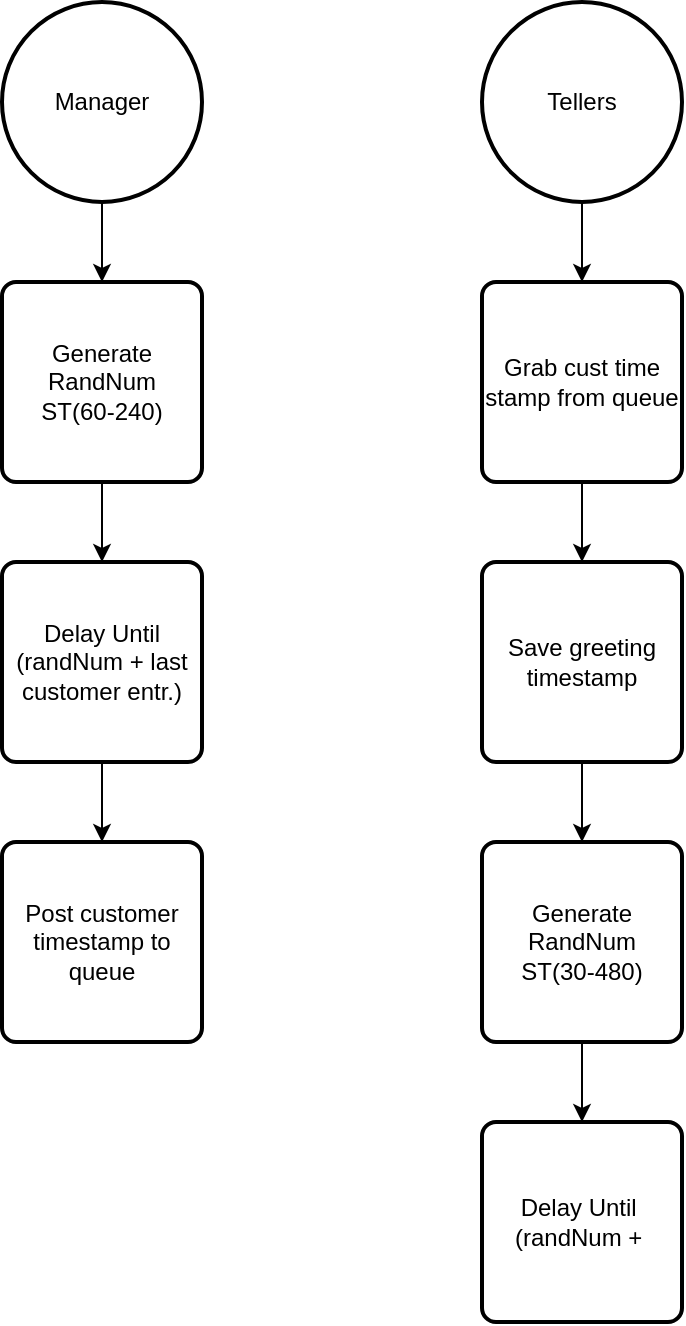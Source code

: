 <mxfile version="20.4.0" type="github"><diagram id="9O-2vP5f5aKRNaQuOZjs" name="Page-1"><mxGraphModel dx="1209" dy="634" grid="1" gridSize="10" guides="1" tooltips="1" connect="1" arrows="1" fold="1" page="1" pageScale="1" pageWidth="850" pageHeight="1100" math="0" shadow="0"><root><mxCell id="0"/><mxCell id="1" parent="0"/><mxCell id="bkEvDYYNBxrF1Sbw-os_-4" value="" style="edgeStyle=orthogonalEdgeStyle;rounded=0;orthogonalLoop=1;jettySize=auto;html=1;" edge="1" parent="1" source="bkEvDYYNBxrF1Sbw-os_-2" target="bkEvDYYNBxrF1Sbw-os_-3"><mxGeometry relative="1" as="geometry"/></mxCell><mxCell id="bkEvDYYNBxrF1Sbw-os_-2" value="Manager" style="strokeWidth=2;html=1;shape=mxgraph.flowchart.start_2;whiteSpace=wrap;" vertex="1" parent="1"><mxGeometry x="230" y="40" width="100" height="100" as="geometry"/></mxCell><mxCell id="bkEvDYYNBxrF1Sbw-os_-6" value="" style="edgeStyle=orthogonalEdgeStyle;rounded=0;orthogonalLoop=1;jettySize=auto;html=1;" edge="1" parent="1" source="bkEvDYYNBxrF1Sbw-os_-3" target="bkEvDYYNBxrF1Sbw-os_-5"><mxGeometry relative="1" as="geometry"/></mxCell><mxCell id="bkEvDYYNBxrF1Sbw-os_-3" value="Generate RandNum&lt;br&gt;ST(60-240)" style="rounded=1;whiteSpace=wrap;html=1;absoluteArcSize=1;arcSize=14;strokeWidth=2;" vertex="1" parent="1"><mxGeometry x="230" y="180" width="100" height="100" as="geometry"/></mxCell><mxCell id="bkEvDYYNBxrF1Sbw-os_-8" value="" style="edgeStyle=orthogonalEdgeStyle;rounded=0;orthogonalLoop=1;jettySize=auto;html=1;" edge="1" parent="1" source="bkEvDYYNBxrF1Sbw-os_-5" target="bkEvDYYNBxrF1Sbw-os_-7"><mxGeometry relative="1" as="geometry"/></mxCell><mxCell id="bkEvDYYNBxrF1Sbw-os_-5" value="Delay Until (randNum + last customer entr.)" style="rounded=1;whiteSpace=wrap;html=1;absoluteArcSize=1;arcSize=14;strokeWidth=2;" vertex="1" parent="1"><mxGeometry x="230" y="320" width="100" height="100" as="geometry"/></mxCell><mxCell id="bkEvDYYNBxrF1Sbw-os_-7" value="Post customer timestamp to queue" style="rounded=1;whiteSpace=wrap;html=1;absoluteArcSize=1;arcSize=14;strokeWidth=2;" vertex="1" parent="1"><mxGeometry x="230" y="460" width="100" height="100" as="geometry"/></mxCell><mxCell id="bkEvDYYNBxrF1Sbw-os_-10" value="" style="edgeStyle=orthogonalEdgeStyle;rounded=0;orthogonalLoop=1;jettySize=auto;html=1;" edge="1" parent="1" source="bkEvDYYNBxrF1Sbw-os_-11" target="bkEvDYYNBxrF1Sbw-os_-13"><mxGeometry relative="1" as="geometry"/></mxCell><mxCell id="bkEvDYYNBxrF1Sbw-os_-11" value="Tellers" style="strokeWidth=2;html=1;shape=mxgraph.flowchart.start_2;whiteSpace=wrap;" vertex="1" parent="1"><mxGeometry x="470" y="40" width="100" height="100" as="geometry"/></mxCell><mxCell id="bkEvDYYNBxrF1Sbw-os_-18" value="" style="edgeStyle=orthogonalEdgeStyle;rounded=0;orthogonalLoop=1;jettySize=auto;html=1;" edge="1" parent="1" source="bkEvDYYNBxrF1Sbw-os_-13" target="bkEvDYYNBxrF1Sbw-os_-17"><mxGeometry relative="1" as="geometry"/></mxCell><mxCell id="bkEvDYYNBxrF1Sbw-os_-13" value="Grab cust time stamp from queue" style="rounded=1;whiteSpace=wrap;html=1;absoluteArcSize=1;arcSize=14;strokeWidth=2;" vertex="1" parent="1"><mxGeometry x="470" y="180" width="100" height="100" as="geometry"/></mxCell><mxCell id="bkEvDYYNBxrF1Sbw-os_-14" value="" style="edgeStyle=orthogonalEdgeStyle;rounded=0;orthogonalLoop=1;jettySize=auto;html=1;" edge="1" parent="1" source="bkEvDYYNBxrF1Sbw-os_-15" target="bkEvDYYNBxrF1Sbw-os_-16"><mxGeometry relative="1" as="geometry"/></mxCell><mxCell id="bkEvDYYNBxrF1Sbw-os_-15" value="Generate RandNum&lt;br&gt;ST(30-480)" style="rounded=1;whiteSpace=wrap;html=1;absoluteArcSize=1;arcSize=14;strokeWidth=2;" vertex="1" parent="1"><mxGeometry x="470" y="460" width="100" height="100" as="geometry"/></mxCell><mxCell id="bkEvDYYNBxrF1Sbw-os_-16" value="Delay Until&amp;nbsp;&lt;br&gt;(randNum +&amp;nbsp;" style="rounded=1;whiteSpace=wrap;html=1;absoluteArcSize=1;arcSize=14;strokeWidth=2;" vertex="1" parent="1"><mxGeometry x="470" y="600" width="100" height="100" as="geometry"/></mxCell><mxCell id="bkEvDYYNBxrF1Sbw-os_-19" value="" style="edgeStyle=orthogonalEdgeStyle;rounded=0;orthogonalLoop=1;jettySize=auto;html=1;" edge="1" parent="1" source="bkEvDYYNBxrF1Sbw-os_-17" target="bkEvDYYNBxrF1Sbw-os_-15"><mxGeometry relative="1" as="geometry"/></mxCell><mxCell id="bkEvDYYNBxrF1Sbw-os_-17" value="Save greeting timestamp" style="rounded=1;whiteSpace=wrap;html=1;absoluteArcSize=1;arcSize=14;strokeWidth=2;" vertex="1" parent="1"><mxGeometry x="470" y="320" width="100" height="100" as="geometry"/></mxCell></root></mxGraphModel></diagram></mxfile>